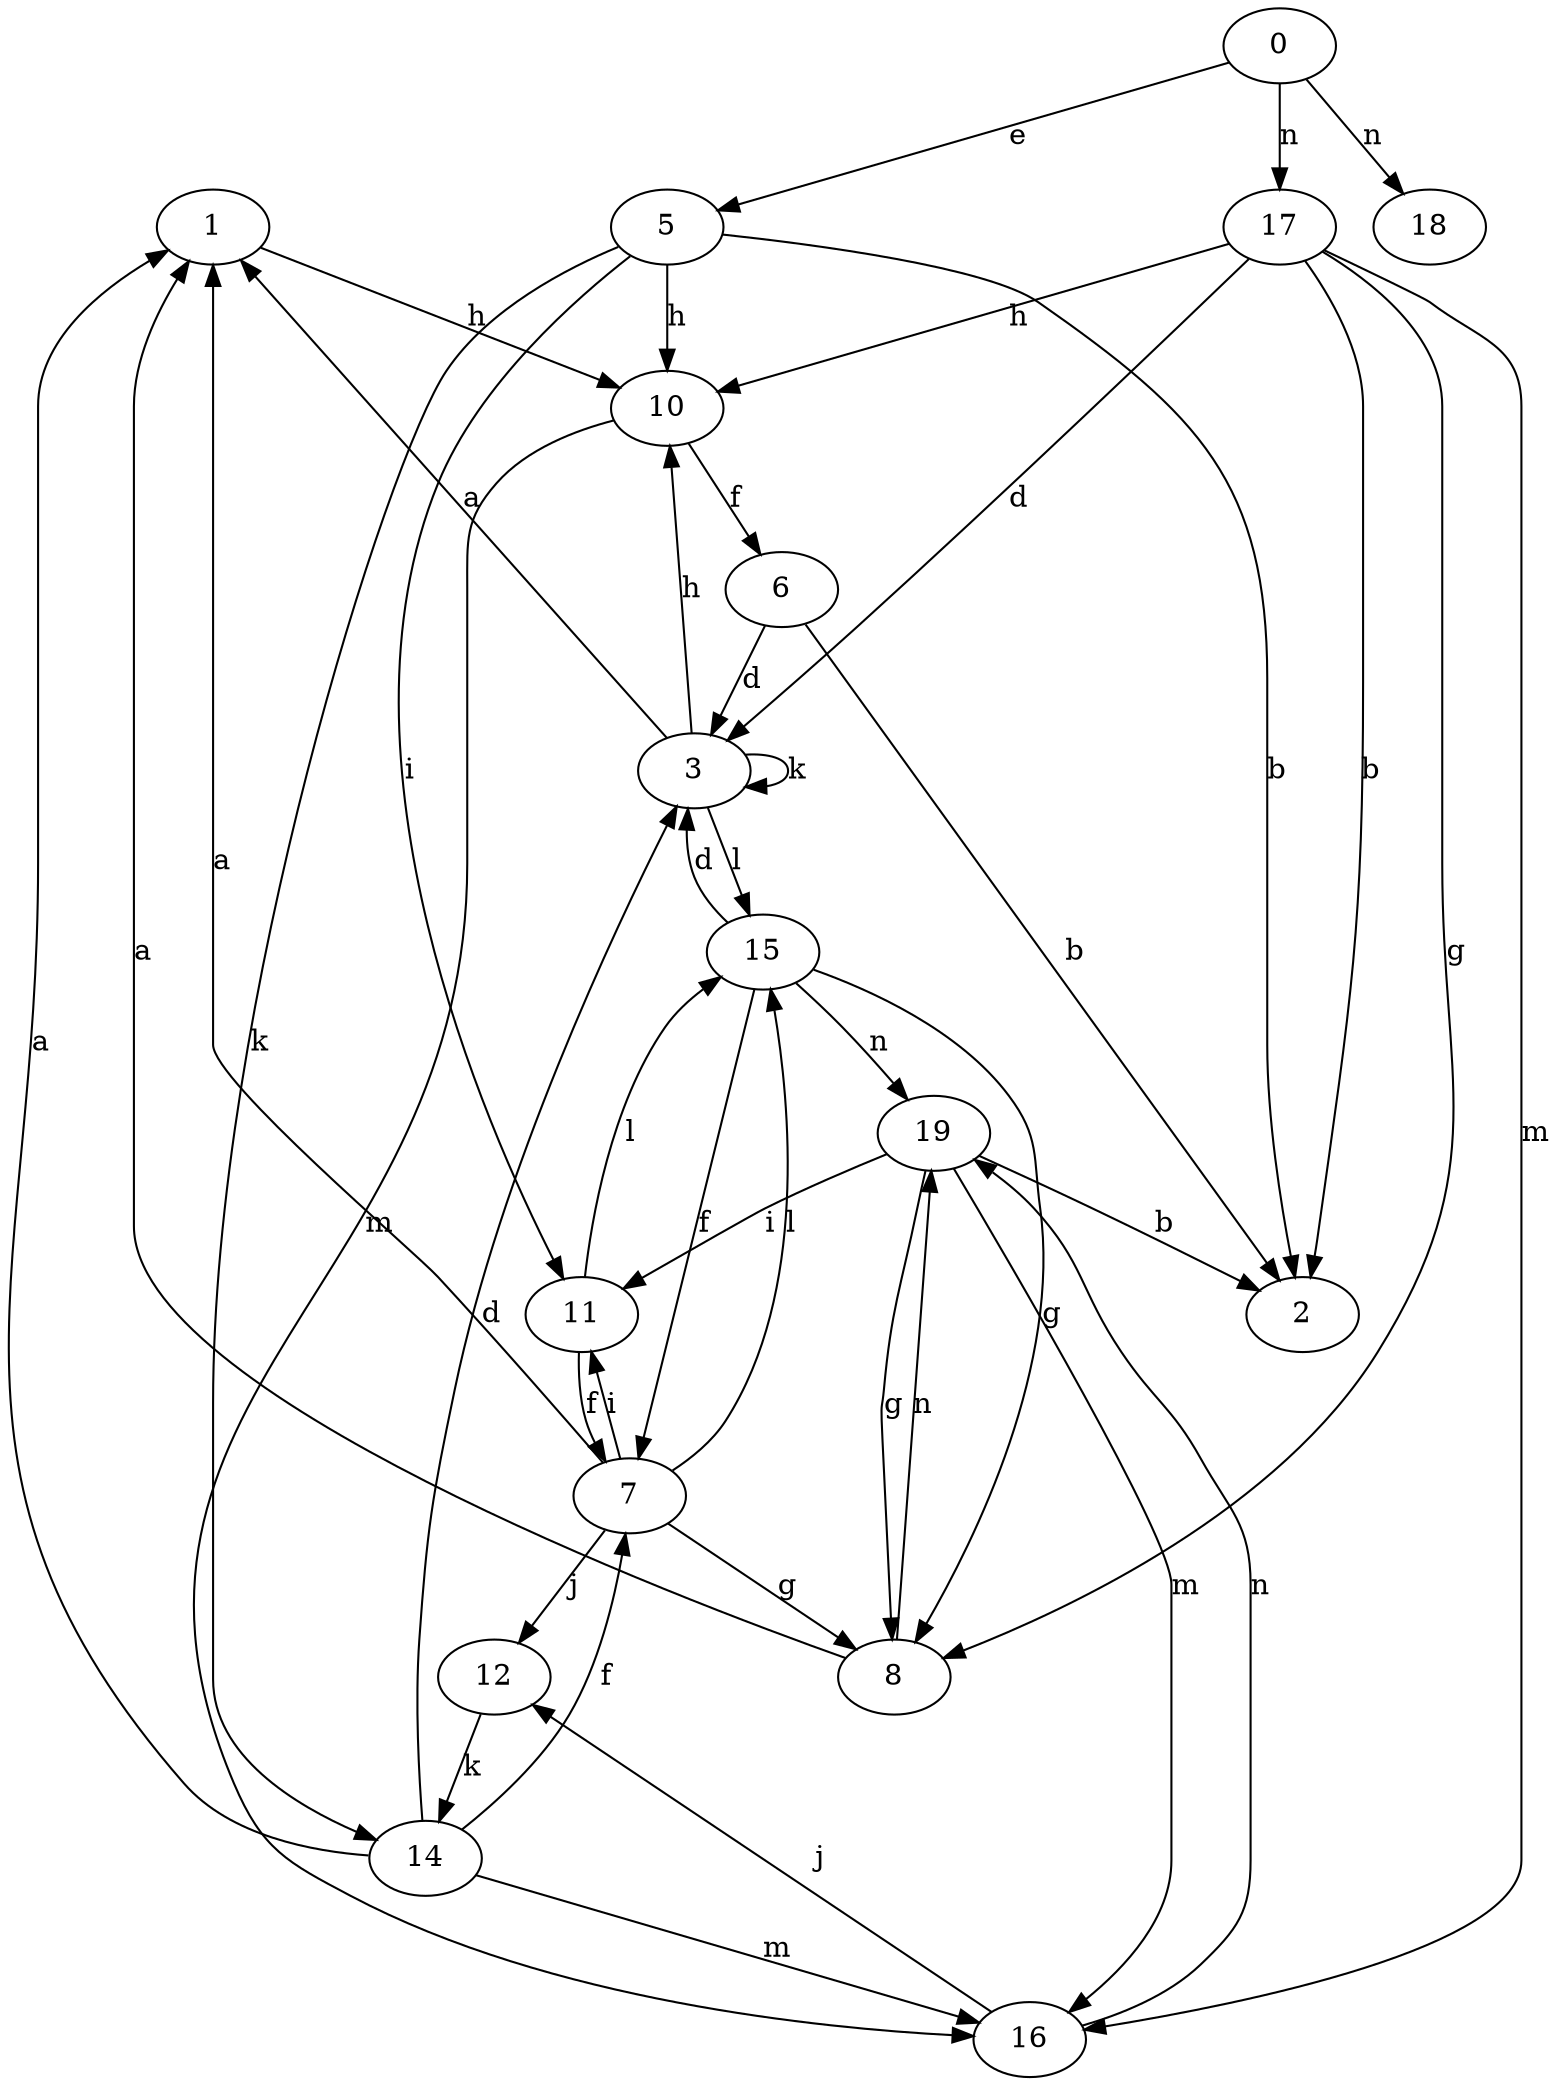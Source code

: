 digraph  {
1;
2;
3;
5;
6;
0;
7;
8;
10;
11;
12;
14;
15;
16;
17;
18;
19;
1 -> 10  [label=h];
3 -> 1  [label=a];
3 -> 10  [label=h];
3 -> 15  [label=l];
3 -> 3  [label=k];
5 -> 2  [label=b];
5 -> 10  [label=h];
5 -> 11  [label=i];
5 -> 14  [label=k];
6 -> 2  [label=b];
6 -> 3  [label=d];
0 -> 5  [label=e];
0 -> 17  [label=n];
0 -> 18  [label=n];
7 -> 1  [label=a];
7 -> 8  [label=g];
7 -> 11  [label=i];
7 -> 12  [label=j];
7 -> 15  [label=l];
8 -> 1  [label=a];
8 -> 19  [label=n];
10 -> 6  [label=f];
10 -> 16  [label=m];
11 -> 7  [label=f];
11 -> 15  [label=l];
12 -> 14  [label=k];
14 -> 1  [label=a];
14 -> 3  [label=d];
14 -> 7  [label=f];
14 -> 16  [label=m];
15 -> 3  [label=d];
15 -> 7  [label=f];
15 -> 8  [label=g];
15 -> 19  [label=n];
16 -> 12  [label=j];
16 -> 19  [label=n];
17 -> 2  [label=b];
17 -> 3  [label=d];
17 -> 8  [label=g];
17 -> 10  [label=h];
17 -> 16  [label=m];
19 -> 2  [label=b];
19 -> 8  [label=g];
19 -> 11  [label=i];
19 -> 16  [label=m];
}
